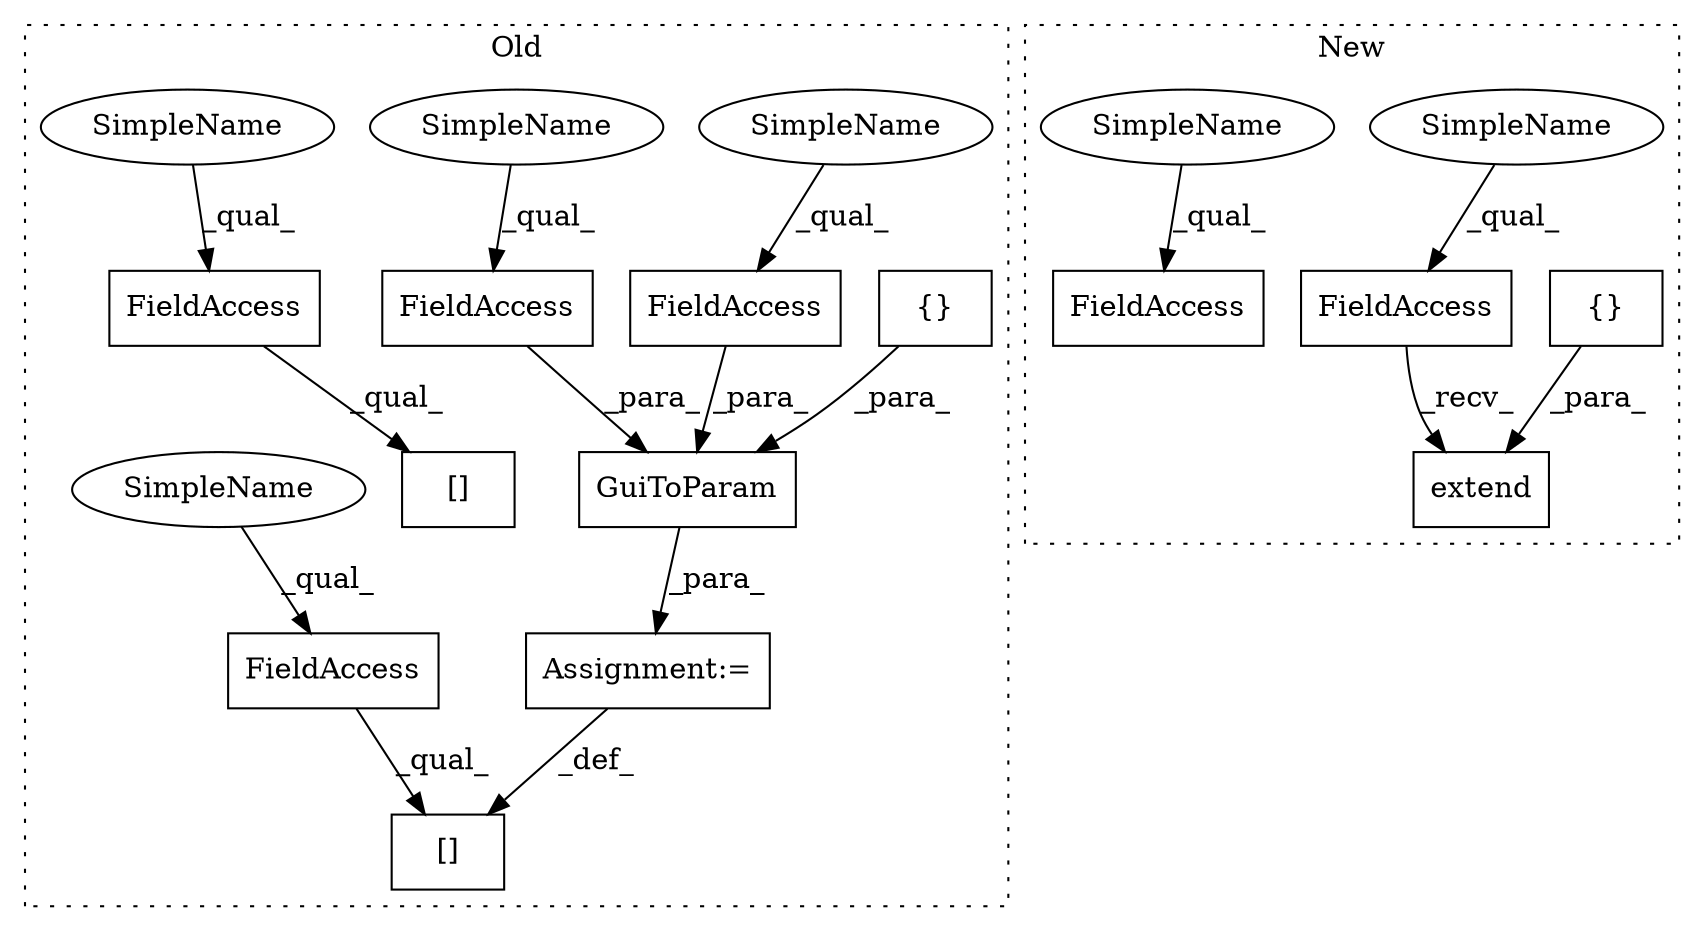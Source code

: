digraph G {
subgraph cluster0 {
1 [label="GuiToParam" a="32" s="2037,2127" l="11,1" shape="box"];
4 [label="{}" a="4" s="1966,2006" l="1,1" shape="box"];
5 [label="[]" a="2" s="2015,2035" l="19,1" shape="box"];
6 [label="FieldAccess" a="22" s="2015" l="18" shape="box"];
7 [label="FieldAccess" a="22" s="2056" l="9" shape="box"];
8 [label="FieldAccess" a="22" s="2048" l="7" shape="box"];
10 [label="FieldAccess" a="22" s="1917" l="18" shape="box"];
11 [label="[]" a="2" s="1917,1937" l="19,1" shape="box"];
13 [label="Assignment:=" a="7" s="2036" l="1" shape="box"];
14 [label="SimpleName" a="42" s="2056" l="2" shape="ellipse"];
15 [label="SimpleName" a="42" s="2048" l="2" shape="ellipse"];
16 [label="SimpleName" a="42" s="1917" l="4" shape="ellipse"];
17 [label="SimpleName" a="42" s="2015" l="4" shape="ellipse"];
label = "Old";
style="dotted";
}
subgraph cluster1 {
2 [label="extend" a="32" s="1115,1324" l="7,1" shape="box"];
3 [label="{}" a="4" s="1131,1323" l="1,1" shape="box"];
9 [label="FieldAccess" a="22" s="1099" l="15" shape="box"];
12 [label="FieldAccess" a="22" s="1164" l="11" shape="box"];
18 [label="SimpleName" a="42" s="1099" l="4" shape="ellipse"];
19 [label="SimpleName" a="42" s="1164" l="4" shape="ellipse"];
label = "New";
style="dotted";
}
1 -> 13 [label="_para_"];
3 -> 2 [label="_para_"];
4 -> 1 [label="_para_"];
6 -> 5 [label="_qual_"];
7 -> 1 [label="_para_"];
8 -> 1 [label="_para_"];
9 -> 2 [label="_recv_"];
10 -> 11 [label="_qual_"];
13 -> 5 [label="_def_"];
14 -> 7 [label="_qual_"];
15 -> 8 [label="_qual_"];
16 -> 10 [label="_qual_"];
17 -> 6 [label="_qual_"];
18 -> 9 [label="_qual_"];
19 -> 12 [label="_qual_"];
}